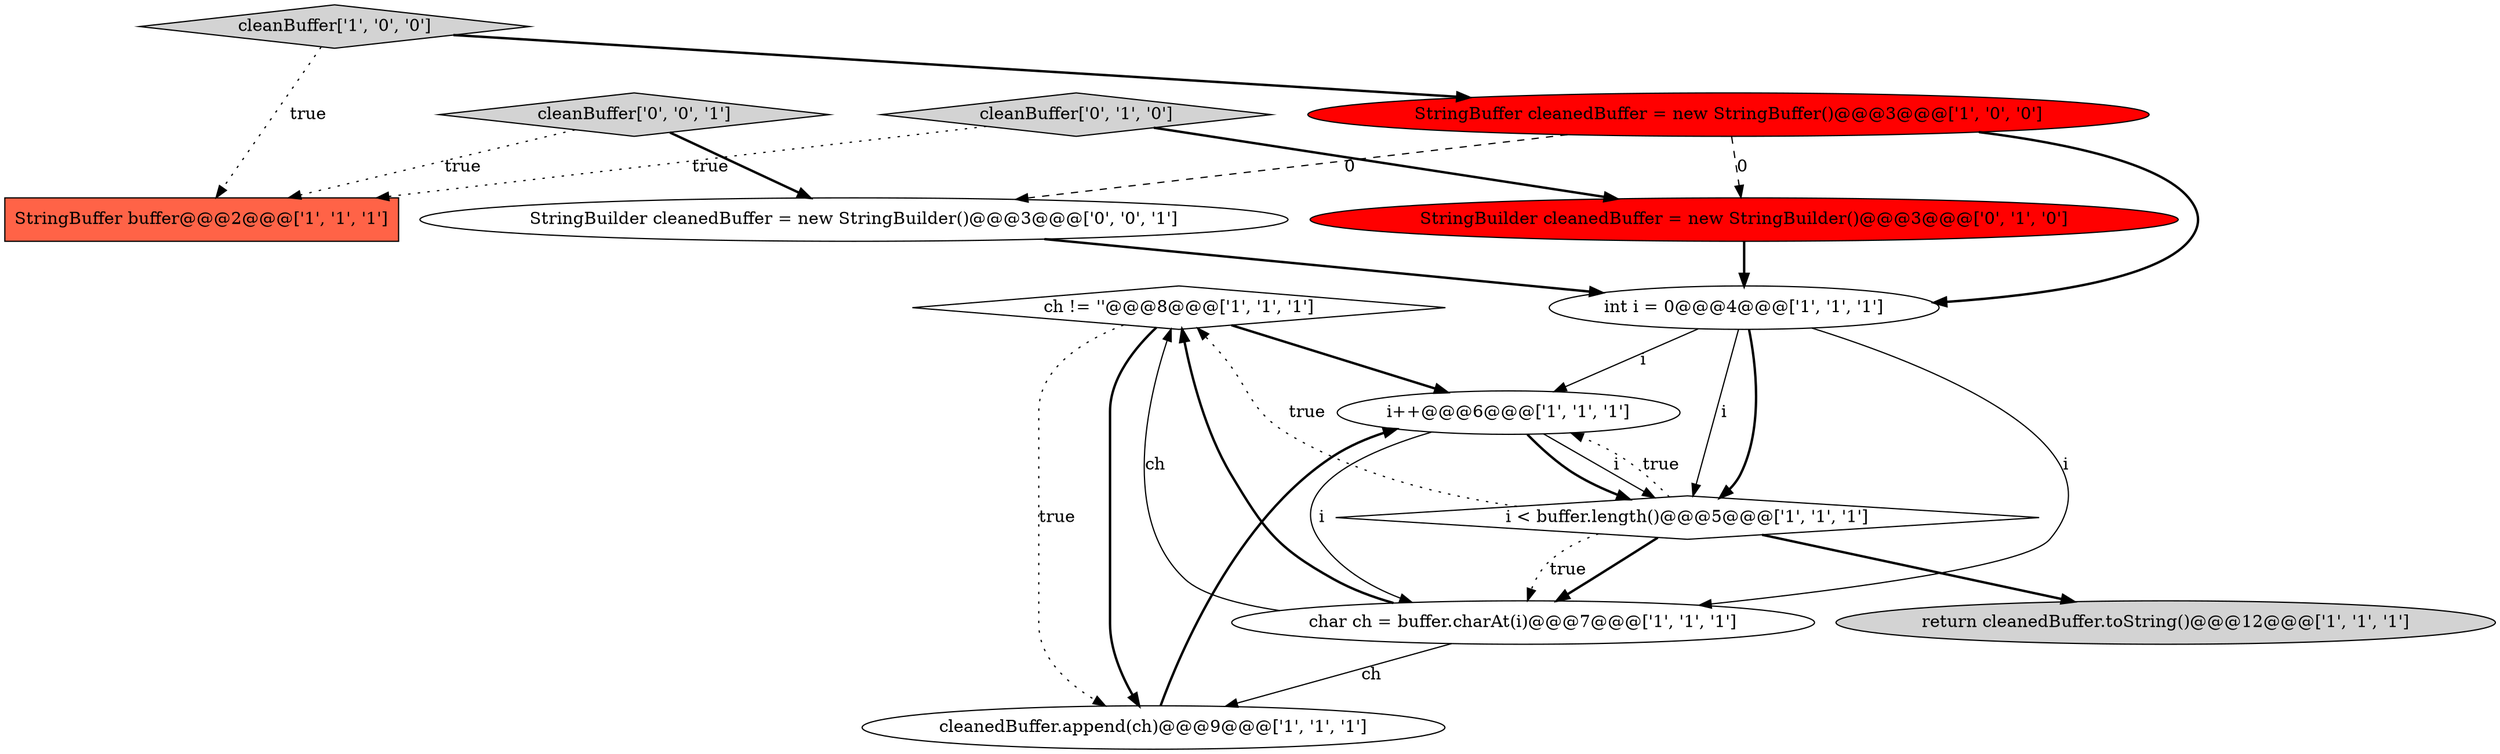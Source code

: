 digraph {
9 [style = filled, label = "ch != ''@@@8@@@['1', '1', '1']", fillcolor = white, shape = diamond image = "AAA0AAABBB1BBB"];
3 [style = filled, label = "StringBuffer buffer@@@2@@@['1', '1', '1']", fillcolor = tomato, shape = box image = "AAA0AAABBB1BBB"];
8 [style = filled, label = "i++@@@6@@@['1', '1', '1']", fillcolor = white, shape = ellipse image = "AAA0AAABBB1BBB"];
1 [style = filled, label = "i < buffer.length()@@@5@@@['1', '1', '1']", fillcolor = white, shape = diamond image = "AAA0AAABBB1BBB"];
2 [style = filled, label = "cleanBuffer['1', '0', '0']", fillcolor = lightgray, shape = diamond image = "AAA0AAABBB1BBB"];
5 [style = filled, label = "StringBuffer cleanedBuffer = new StringBuffer()@@@3@@@['1', '0', '0']", fillcolor = red, shape = ellipse image = "AAA1AAABBB1BBB"];
6 [style = filled, label = "char ch = buffer.charAt(i)@@@7@@@['1', '1', '1']", fillcolor = white, shape = ellipse image = "AAA0AAABBB1BBB"];
7 [style = filled, label = "int i = 0@@@4@@@['1', '1', '1']", fillcolor = white, shape = ellipse image = "AAA0AAABBB1BBB"];
12 [style = filled, label = "StringBuilder cleanedBuffer = new StringBuilder()@@@3@@@['0', '0', '1']", fillcolor = white, shape = ellipse image = "AAA0AAABBB3BBB"];
13 [style = filled, label = "cleanBuffer['0', '0', '1']", fillcolor = lightgray, shape = diamond image = "AAA0AAABBB3BBB"];
0 [style = filled, label = "cleanedBuffer.append(ch)@@@9@@@['1', '1', '1']", fillcolor = white, shape = ellipse image = "AAA0AAABBB1BBB"];
4 [style = filled, label = "return cleanedBuffer.toString()@@@12@@@['1', '1', '1']", fillcolor = lightgray, shape = ellipse image = "AAA0AAABBB1BBB"];
11 [style = filled, label = "StringBuilder cleanedBuffer = new StringBuilder()@@@3@@@['0', '1', '0']", fillcolor = red, shape = ellipse image = "AAA1AAABBB2BBB"];
10 [style = filled, label = "cleanBuffer['0', '1', '0']", fillcolor = lightgray, shape = diamond image = "AAA0AAABBB2BBB"];
2->3 [style = dotted, label="true"];
1->4 [style = bold, label=""];
5->12 [style = dashed, label="0"];
9->0 [style = dotted, label="true"];
7->1 [style = bold, label=""];
9->0 [style = bold, label=""];
13->3 [style = dotted, label="true"];
7->1 [style = solid, label="i"];
10->3 [style = dotted, label="true"];
9->8 [style = bold, label=""];
6->0 [style = solid, label="ch"];
6->9 [style = solid, label="ch"];
12->7 [style = bold, label=""];
8->1 [style = bold, label=""];
1->6 [style = bold, label=""];
13->12 [style = bold, label=""];
5->11 [style = dashed, label="0"];
8->1 [style = solid, label="i"];
1->9 [style = dotted, label="true"];
0->8 [style = bold, label=""];
1->8 [style = dotted, label="true"];
5->7 [style = bold, label=""];
1->6 [style = dotted, label="true"];
7->6 [style = solid, label="i"];
6->9 [style = bold, label=""];
7->8 [style = solid, label="i"];
8->6 [style = solid, label="i"];
11->7 [style = bold, label=""];
2->5 [style = bold, label=""];
10->11 [style = bold, label=""];
}
